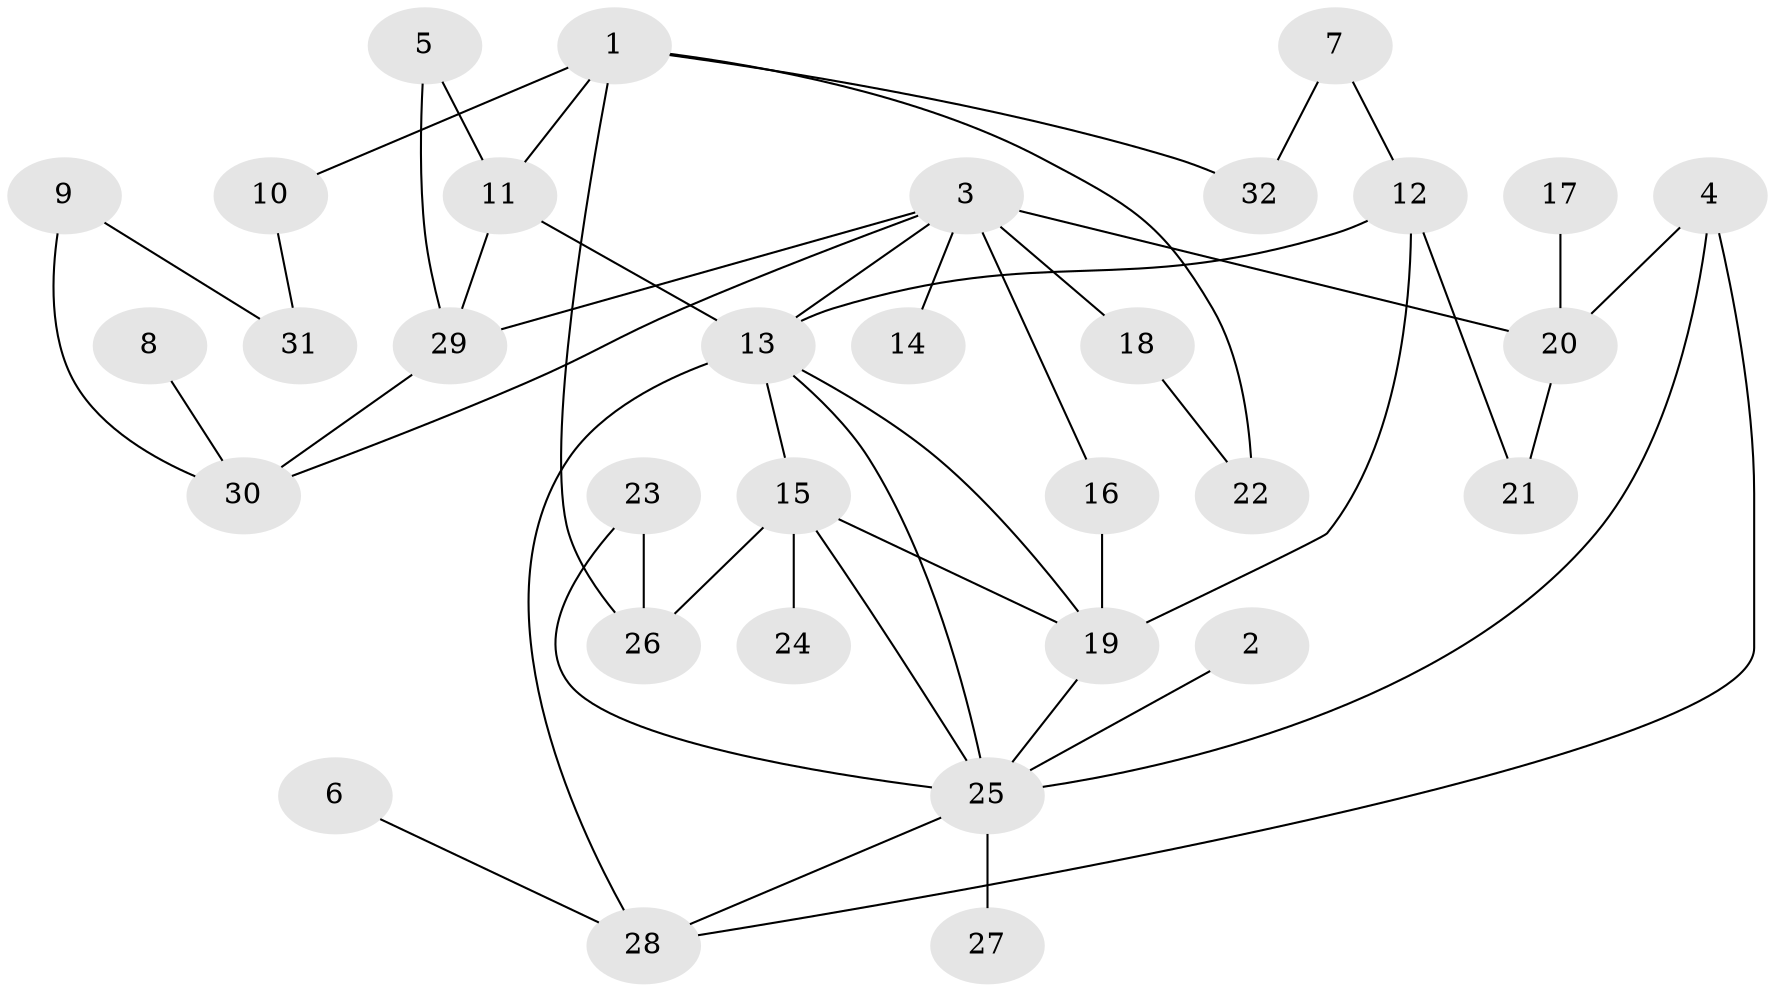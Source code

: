 // original degree distribution, {6: 0.01904761904761905, 5: 0.0380952380952381, 4: 0.10476190476190476, 7: 0.02857142857142857, 2: 0.34285714285714286, 3: 0.1619047619047619, 1: 0.3047619047619048}
// Generated by graph-tools (version 1.1) at 2025/36/03/04/25 23:36:11]
// undirected, 32 vertices, 48 edges
graph export_dot {
  node [color=gray90,style=filled];
  1;
  2;
  3;
  4;
  5;
  6;
  7;
  8;
  9;
  10;
  11;
  12;
  13;
  14;
  15;
  16;
  17;
  18;
  19;
  20;
  21;
  22;
  23;
  24;
  25;
  26;
  27;
  28;
  29;
  30;
  31;
  32;
  1 -- 10 [weight=1.0];
  1 -- 11 [weight=1.0];
  1 -- 22 [weight=1.0];
  1 -- 26 [weight=1.0];
  1 -- 32 [weight=1.0];
  2 -- 25 [weight=1.0];
  3 -- 13 [weight=1.0];
  3 -- 14 [weight=1.0];
  3 -- 16 [weight=1.0];
  3 -- 18 [weight=2.0];
  3 -- 20 [weight=1.0];
  3 -- 29 [weight=1.0];
  3 -- 30 [weight=1.0];
  4 -- 20 [weight=1.0];
  4 -- 25 [weight=1.0];
  4 -- 28 [weight=1.0];
  5 -- 11 [weight=1.0];
  5 -- 29 [weight=1.0];
  6 -- 28 [weight=1.0];
  7 -- 12 [weight=1.0];
  7 -- 32 [weight=1.0];
  8 -- 30 [weight=1.0];
  9 -- 30 [weight=1.0];
  9 -- 31 [weight=1.0];
  10 -- 31 [weight=1.0];
  11 -- 13 [weight=1.0];
  11 -- 29 [weight=1.0];
  12 -- 13 [weight=1.0];
  12 -- 19 [weight=1.0];
  12 -- 21 [weight=1.0];
  13 -- 15 [weight=1.0];
  13 -- 19 [weight=1.0];
  13 -- 25 [weight=1.0];
  13 -- 28 [weight=1.0];
  15 -- 19 [weight=1.0];
  15 -- 24 [weight=1.0];
  15 -- 25 [weight=1.0];
  15 -- 26 [weight=2.0];
  16 -- 19 [weight=1.0];
  17 -- 20 [weight=1.0];
  18 -- 22 [weight=1.0];
  19 -- 25 [weight=1.0];
  20 -- 21 [weight=1.0];
  23 -- 25 [weight=1.0];
  23 -- 26 [weight=1.0];
  25 -- 27 [weight=1.0];
  25 -- 28 [weight=1.0];
  29 -- 30 [weight=1.0];
}
